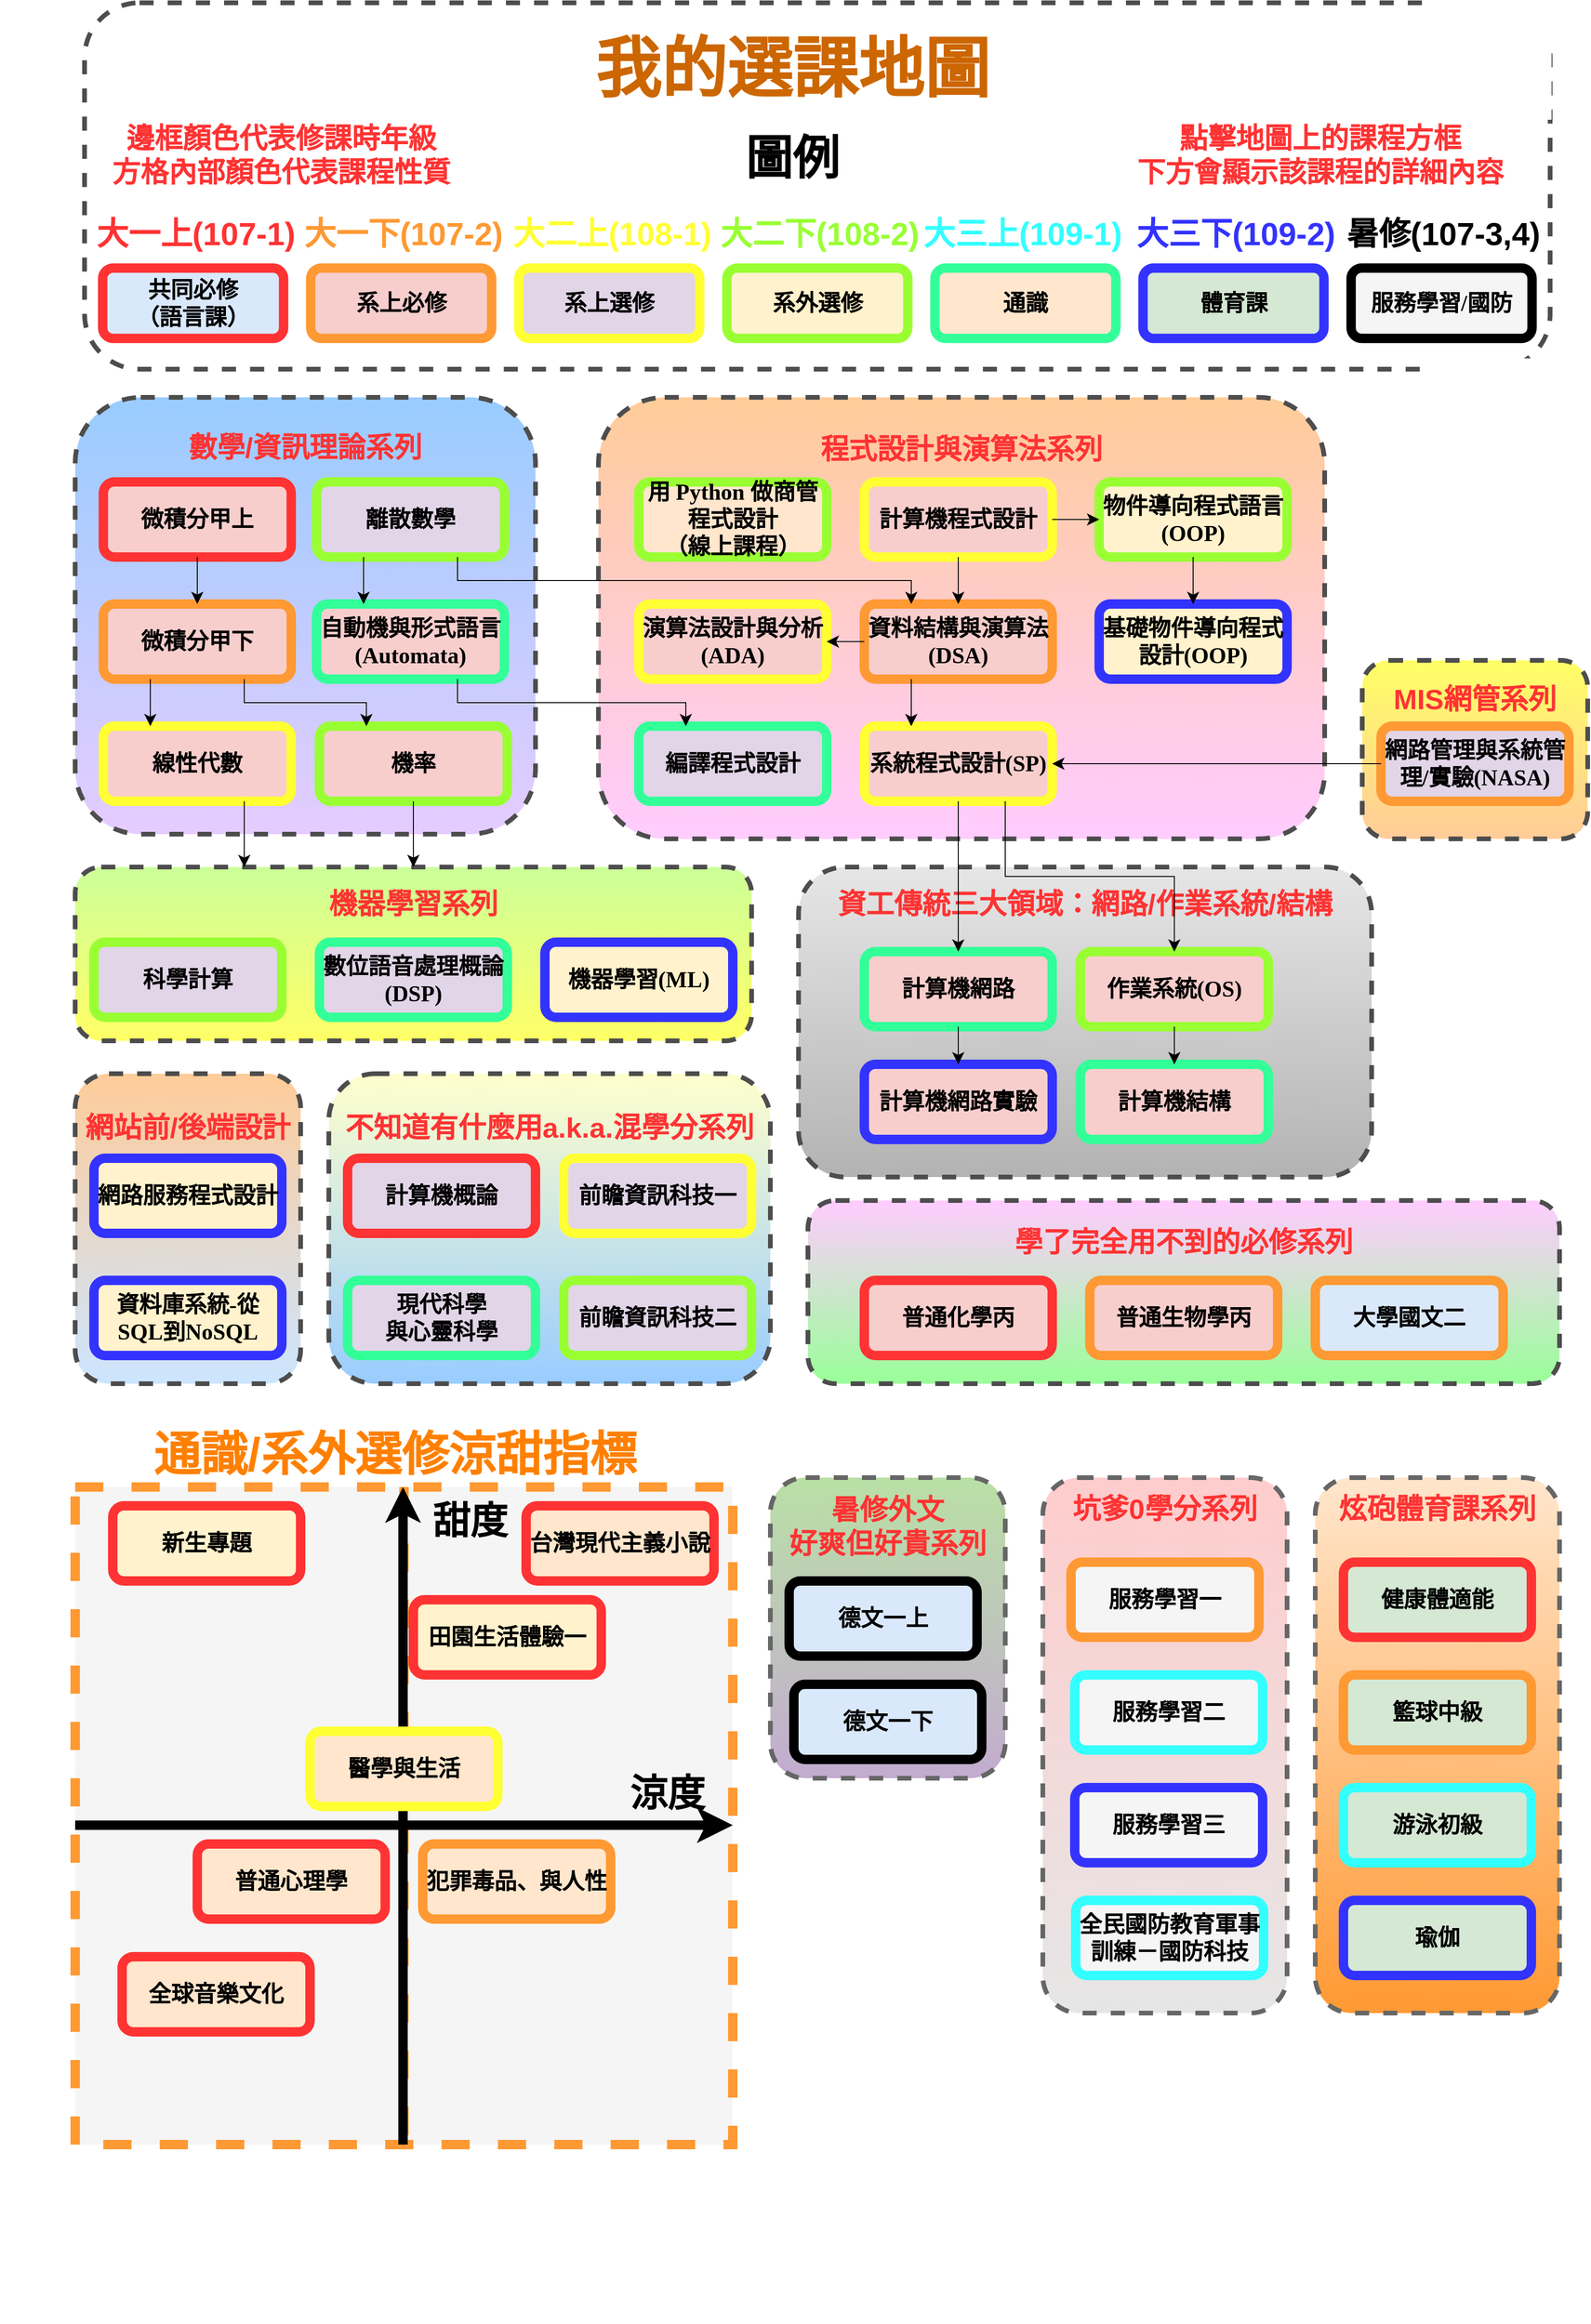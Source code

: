 <mxfile version="14.1.8" type="device"><diagram id="n6EbjCFRRSFaFoshQ-36" name="第1頁"><mxGraphModel dx="3644" dy="2324" grid="1" gridSize="10" guides="1" tooltips="1" connect="1" arrows="1" fold="1" page="1" pageScale="1" pageWidth="827" pageHeight="1169" math="0" shadow="0"><root><mxCell id="0"/><mxCell id="1" parent="0"/><mxCell id="ucEN6-sxqOi-7TUTkLzG-118" value="" style="group" parent="1" vertex="1" connectable="0"><mxGeometry x="-870" y="740" width="720" height="185" as="geometry"/></mxCell><mxCell id="ucEN6-sxqOi-7TUTkLzG-117" value="&lt;font style=&quot;font-size: 30px&quot;&gt;&lt;b&gt;&lt;font color=&quot;#ff3333&quot;&gt;機器學習系列&lt;/font&gt;&lt;br&gt;&lt;br&gt;&lt;br&gt;&lt;br&gt;&lt;/b&gt;&lt;/font&gt;" style="rounded=1;whiteSpace=wrap;html=1;strokeWidth=5;dashed=1;fillColor=#CCFF99;gradientColor=#FFFF66;strokeColor=#4D4D4D;" parent="ucEN6-sxqOi-7TUTkLzG-118" vertex="1"><mxGeometry width="720" height="185" as="geometry"/></mxCell><UserObject label="&lt;font style=&quot;font-size: 24px&quot;&gt;&lt;b&gt;科學計算&lt;/b&gt;&lt;br&gt;&lt;/font&gt;" link="#Scientific_Computing" id="ucEN6-sxqOi-7TUTkLzG-40"><mxCell style="rounded=1;whiteSpace=wrap;html=1;shadow=0;labelBackgroundColor=none;strokeWidth=10;fontFamily=Verdana;fontSize=8;align=center;fillColor=#e1d5e7;strokeColor=#99FF33;" parent="ucEN6-sxqOi-7TUTkLzG-118" vertex="1"><mxGeometry x="20" y="80" width="200" height="80" as="geometry"/></mxCell></UserObject><UserObject label="&lt;font style=&quot;font-size: 24px&quot;&gt;&lt;b&gt;數位語音處理概論&lt;br&gt;(DSP)&lt;/b&gt;&lt;br&gt;&lt;/font&gt;" link="#Introduction_to_Digital_Speech_Processing" id="ucEN6-sxqOi-7TUTkLzG-45"><mxCell style="rounded=1;whiteSpace=wrap;html=1;shadow=0;labelBackgroundColor=none;strokeWidth=10;fontFamily=Verdana;fontSize=8;align=center;fillColor=#e1d5e7;strokeColor=#33FF99;" parent="ucEN6-sxqOi-7TUTkLzG-118" vertex="1"><mxGeometry x="260" y="80" width="200" height="80" as="geometry"/></mxCell></UserObject><UserObject label="&lt;font style=&quot;font-size: 24px&quot;&gt;&lt;b&gt;機器學習(ML)&lt;/b&gt;&lt;br&gt;&lt;/font&gt;" link="#Machine_Learning" id="ucEN6-sxqOi-7TUTkLzG-115"><mxCell style="rounded=1;whiteSpace=wrap;html=1;shadow=0;labelBackgroundColor=none;strokeWidth=10;fontFamily=Verdana;fontSize=8;align=center;fillColor=#fff2cc;strokeColor=#3333FF;" parent="ucEN6-sxqOi-7TUTkLzG-118" vertex="1"><mxGeometry x="500" y="80" width="200" height="80" as="geometry"/></mxCell></UserObject><mxCell id="ucEN6-sxqOi-7TUTkLzG-129" value="" style="group" parent="1" vertex="1" connectable="0"><mxGeometry x="-870" y="240" width="490" height="465" as="geometry"/></mxCell><mxCell id="ucEN6-sxqOi-7TUTkLzG-128" value="&lt;font style=&quot;font-size: 30px&quot; color=&quot;#ff3333&quot;&gt;&lt;b&gt;&lt;br&gt;數學/資訊理論系列&lt;br&gt;&lt;br&gt;&lt;br&gt;&lt;br&gt;&lt;br&gt;&lt;br&gt;&lt;br&gt;&lt;br&gt;&lt;br&gt;&lt;br&gt;&lt;br&gt;&lt;br&gt;&lt;/b&gt;&lt;/font&gt;" style="rounded=1;whiteSpace=wrap;html=1;dashed=1;strokeColor=#4D4D4D;strokeWidth=5;fillColor=#99CCFF;gradientColor=#E5CCFF;" parent="ucEN6-sxqOi-7TUTkLzG-129" vertex="1"><mxGeometry width="490" height="465" as="geometry"/></mxCell><UserObject label="&lt;font style=&quot;font-size: 24px&quot;&gt;&lt;b&gt;微積分甲上&lt;/b&gt;&lt;br&gt;&lt;/font&gt;" link="#Calculus" id="ucEN6-sxqOi-7TUTkLzG-13"><mxCell style="rounded=1;whiteSpace=wrap;html=1;shadow=0;labelBackgroundColor=none;strokeWidth=10;fontFamily=Verdana;fontSize=8;align=center;fillColor=#f8cecc;strokeColor=#FF3333;perimeterSpacing=0;" parent="ucEN6-sxqOi-7TUTkLzG-129" vertex="1"><mxGeometry x="30" y="90" width="200" height="80" as="geometry"/></mxCell></UserObject><UserObject label="&lt;font style=&quot;font-size: 24px&quot;&gt;&lt;b&gt;微積分甲下&lt;/b&gt;&lt;br&gt;&lt;/font&gt;" link="#Calculus" id="ucEN6-sxqOi-7TUTkLzG-17"><mxCell style="rounded=1;whiteSpace=wrap;html=1;shadow=0;labelBackgroundColor=none;strokeWidth=10;fontFamily=Verdana;fontSize=8;align=center;fillColor=#f8cecc;strokeColor=#FF9933;" parent="ucEN6-sxqOi-7TUTkLzG-129" vertex="1"><mxGeometry x="30" y="220" width="200" height="80" as="geometry"/></mxCell></UserObject><UserObject label="&lt;font style=&quot;font-size: 24px&quot;&gt;&lt;b&gt;線性代數&lt;/b&gt;&lt;br&gt;&lt;/font&gt;" link="#Linear_Algebra" id="ucEN6-sxqOi-7TUTkLzG-29"><mxCell style="rounded=1;whiteSpace=wrap;html=1;shadow=0;labelBackgroundColor=none;strokeWidth=10;fontFamily=Verdana;fontSize=8;align=center;fillColor=#f8cecc;strokeColor=#FFFF33;" parent="ucEN6-sxqOi-7TUTkLzG-129" vertex="1"><mxGeometry x="30" y="350" width="200" height="80" as="geometry"/></mxCell></UserObject><UserObject label="&lt;font style=&quot;font-size: 24px&quot;&gt;&lt;b&gt;機率&lt;/b&gt;&lt;br&gt;&lt;/font&gt;" link="#Probability" id="ucEN6-sxqOi-7TUTkLzG-36"><mxCell style="rounded=1;whiteSpace=wrap;html=1;shadow=0;labelBackgroundColor=none;strokeWidth=10;fontFamily=Verdana;fontSize=8;align=center;fillColor=#f8cecc;strokeColor=#99FF33;" parent="ucEN6-sxqOi-7TUTkLzG-129" vertex="1"><mxGeometry x="260" y="350" width="200" height="80" as="geometry"/></mxCell></UserObject><UserObject label="&lt;font style=&quot;font-size: 24px&quot;&gt;&lt;b&gt;離散數學&lt;/b&gt;&lt;br&gt;&lt;/font&gt;" link="#Discrete_Mathematics" id="ucEN6-sxqOi-7TUTkLzG-42"><mxCell style="rounded=1;whiteSpace=wrap;html=1;shadow=0;labelBackgroundColor=none;strokeWidth=10;fontFamily=Verdana;fontSize=8;align=center;fillColor=#e1d5e7;strokeColor=#99FF33;" parent="ucEN6-sxqOi-7TUTkLzG-129" vertex="1"><mxGeometry x="257" y="90" width="200" height="80" as="geometry"/></mxCell></UserObject><UserObject label="&lt;font style=&quot;font-size: 24px&quot;&gt;&lt;b&gt;自動機與形式語言&lt;br&gt;(Automata)&lt;/b&gt;&lt;br&gt;&lt;/font&gt;" link="#Formal_Languages_and_Automata_Theory" id="ucEN6-sxqOi-7TUTkLzG-46"><mxCell style="rounded=1;whiteSpace=wrap;html=1;shadow=0;labelBackgroundColor=none;strokeWidth=10;fontFamily=Verdana;fontSize=8;align=center;fillColor=#f8cecc;strokeColor=#33FF99;" parent="ucEN6-sxqOi-7TUTkLzG-129" vertex="1"><mxGeometry x="257" y="220" width="200" height="80" as="geometry"/></mxCell></UserObject><mxCell id="ucEN6-sxqOi-7TUTkLzG-89" style="edgeStyle=orthogonalEdgeStyle;rounded=0;orthogonalLoop=1;jettySize=auto;html=1;exitX=0.5;exitY=1;exitDx=0;exitDy=0;entryX=0.5;entryY=0;entryDx=0;entryDy=0;endSize=10;" parent="ucEN6-sxqOi-7TUTkLzG-129" source="ucEN6-sxqOi-7TUTkLzG-13" target="ucEN6-sxqOi-7TUTkLzG-17" edge="1"><mxGeometry x="-790" y="330" as="geometry"/></mxCell><mxCell id="ucEN6-sxqOi-7TUTkLzG-90" style="edgeStyle=orthogonalEdgeStyle;rounded=0;orthogonalLoop=1;jettySize=auto;html=1;exitX=0.25;exitY=1;exitDx=0;exitDy=0;entryX=0.25;entryY=0;entryDx=0;entryDy=0;endSize=10;" parent="ucEN6-sxqOi-7TUTkLzG-129" source="ucEN6-sxqOi-7TUTkLzG-17" target="ucEN6-sxqOi-7TUTkLzG-29" edge="1"><mxGeometry x="-790" y="330" as="geometry"/></mxCell><mxCell id="ucEN6-sxqOi-7TUTkLzG-91" style="edgeStyle=orthogonalEdgeStyle;rounded=0;orthogonalLoop=1;jettySize=auto;html=1;exitX=0.75;exitY=1;exitDx=0;exitDy=0;entryX=0.25;entryY=0;entryDx=0;entryDy=0;endSize=10;" parent="ucEN6-sxqOi-7TUTkLzG-129" source="ucEN6-sxqOi-7TUTkLzG-17" target="ucEN6-sxqOi-7TUTkLzG-36" edge="1"><mxGeometry x="-790" y="330" as="geometry"/></mxCell><mxCell id="ucEN6-sxqOi-7TUTkLzG-92" style="edgeStyle=orthogonalEdgeStyle;rounded=0;orthogonalLoop=1;jettySize=auto;html=1;exitX=0.25;exitY=1;exitDx=0;exitDy=0;entryX=0.25;entryY=0;entryDx=0;entryDy=0;endSize=10;" parent="ucEN6-sxqOi-7TUTkLzG-129" source="ucEN6-sxqOi-7TUTkLzG-42" target="ucEN6-sxqOi-7TUTkLzG-46" edge="1"><mxGeometry x="-790" y="330" as="geometry"/></mxCell><mxCell id="ucEN6-sxqOi-7TUTkLzG-119" style="edgeStyle=orthogonalEdgeStyle;rounded=0;orthogonalLoop=1;jettySize=auto;html=1;exitX=0.75;exitY=1;exitDx=0;exitDy=0;entryX=0.25;entryY=0;entryDx=0;entryDy=0;endSize=10;" parent="1" source="ucEN6-sxqOi-7TUTkLzG-29" target="ucEN6-sxqOi-7TUTkLzG-117" edge="1"><mxGeometry x="-870" y="330" as="geometry"/></mxCell><mxCell id="ucEN6-sxqOi-7TUTkLzG-120" style="edgeStyle=orthogonalEdgeStyle;rounded=0;orthogonalLoop=1;jettySize=auto;html=1;exitX=0.5;exitY=1;exitDx=0;exitDy=0;entryX=0.5;entryY=0;entryDx=0;entryDy=0;endSize=10;" parent="1" source="ucEN6-sxqOi-7TUTkLzG-36" target="ucEN6-sxqOi-7TUTkLzG-117" edge="1"><mxGeometry x="-870" y="330" as="geometry"/></mxCell><mxCell id="ucEN6-sxqOi-7TUTkLzG-131" value="" style="group" parent="1" vertex="1" connectable="0"><mxGeometry x="-313" y="240" width="773" height="470" as="geometry"/></mxCell><mxCell id="ucEN6-sxqOi-7TUTkLzG-130" value="&lt;b&gt;&lt;font style=&quot;font-size: 30px&quot; color=&quot;#ff3333&quot;&gt;&lt;br&gt;程式設計與演算法系列&lt;br&gt;&lt;br&gt;&lt;br&gt;&lt;br&gt;&lt;br&gt;&lt;br&gt;&lt;br&gt;&lt;br&gt;&lt;br&gt;&lt;br&gt;&lt;br&gt;&lt;br&gt;&lt;/font&gt;&lt;/b&gt;" style="rounded=1;whiteSpace=wrap;html=1;dashed=1;strokeColor=#4D4D4D;strokeWidth=5;fillColor=#FFCC99;gradientColor=#FFCCFF;" parent="ucEN6-sxqOi-7TUTkLzG-131" vertex="1"><mxGeometry width="773" height="470" as="geometry"/></mxCell><UserObject label="&lt;font style=&quot;font-size: 24px&quot;&gt;&lt;b&gt;資料結構與演算法&lt;br&gt;(DSA)&lt;/b&gt;&lt;br&gt;&lt;/font&gt;" link="#Data_Structures_and_Algorithms" id="ucEN6-sxqOi-7TUTkLzG-18"><mxCell style="rounded=1;whiteSpace=wrap;html=1;shadow=0;labelBackgroundColor=none;strokeWidth=10;fontFamily=Verdana;fontSize=8;align=center;fillColor=#f8cecc;strokeColor=#FF9933;" parent="ucEN6-sxqOi-7TUTkLzG-131" vertex="1"><mxGeometry x="283" y="220" width="200" height="80" as="geometry"/></mxCell></UserObject><UserObject label="&lt;font style=&quot;font-size: 24px&quot;&gt;&lt;b&gt;計算機程式設計&lt;/b&gt;&lt;br&gt;&lt;/font&gt;" link="#Introduction_to_Computer_Programming" id="ucEN6-sxqOi-7TUTkLzG-31"><mxCell style="rounded=1;whiteSpace=wrap;html=1;shadow=0;labelBackgroundColor=none;strokeWidth=10;fontFamily=Verdana;fontSize=8;align=center;fillColor=#f8cecc;strokeColor=#FFFF33;" parent="ucEN6-sxqOi-7TUTkLzG-131" vertex="1"><mxGeometry x="283" y="90" width="200" height="80" as="geometry"/></mxCell></UserObject><UserObject label="&lt;font style=&quot;font-size: 24px&quot;&gt;&lt;b&gt;系統程式設計(SP)&lt;/b&gt;&lt;br&gt;&lt;/font&gt;" link="#Systems_Programming" id="ucEN6-sxqOi-7TUTkLzG-32"><mxCell style="rounded=1;whiteSpace=wrap;html=1;shadow=0;labelBackgroundColor=none;strokeWidth=10;fontFamily=Verdana;fontSize=8;align=center;fillColor=#f8cecc;strokeColor=#FFFF33;" parent="ucEN6-sxqOi-7TUTkLzG-131" vertex="1"><mxGeometry x="283" y="350" width="200" height="80" as="geometry"/></mxCell></UserObject><UserObject label="&lt;font style=&quot;font-size: 24px&quot;&gt;&lt;b&gt;演算法設計與分析(ADA)&lt;/b&gt;&lt;br&gt;&lt;/font&gt;" link="#Algorithm_Design_and_Analysis" id="ucEN6-sxqOi-7TUTkLzG-34"><mxCell style="rounded=1;whiteSpace=wrap;html=1;shadow=0;labelBackgroundColor=none;strokeWidth=10;fontFamily=Verdana;fontSize=8;align=center;fillColor=#f8cecc;strokeColor=#FFFF33;" parent="ucEN6-sxqOi-7TUTkLzG-131" vertex="1"><mxGeometry x="43" y="220" width="200" height="80" as="geometry"/></mxCell></UserObject><UserObject label="&lt;font style=&quot;font-size: 24px&quot;&gt;&lt;b&gt;用 Python 做商管程式設計&lt;br&gt;（線上課程）&lt;/b&gt;&lt;br&gt;&lt;/font&gt;" link="#Programming_for_Business_Computing_in_Python" id="ucEN6-sxqOi-7TUTkLzG-41"><mxCell style="rounded=1;whiteSpace=wrap;html=1;shadow=0;labelBackgroundColor=none;strokeWidth=10;fontFamily=Verdana;fontSize=8;align=center;fillColor=#ffe6cc;strokeColor=#99FF33;" parent="ucEN6-sxqOi-7TUTkLzG-131" vertex="1"><mxGeometry x="43" y="90" width="200" height="80" as="geometry"/></mxCell></UserObject><UserObject label="&lt;font style=&quot;font-size: 24px&quot;&gt;&lt;b&gt;物件導向程式語言&lt;br&gt;(OOP)&lt;/b&gt;&lt;br&gt;&lt;/font&gt;" link="#Object_Oriented_Programming_Language" id="ucEN6-sxqOi-7TUTkLzG-39"><mxCell style="rounded=1;whiteSpace=wrap;html=1;shadow=0;labelBackgroundColor=none;strokeWidth=10;fontFamily=Verdana;fontSize=8;align=center;fillColor=#fff2cc;strokeColor=#99FF33;" parent="ucEN6-sxqOi-7TUTkLzG-131" vertex="1"><mxGeometry x="533" y="90" width="200" height="80" as="geometry"/></mxCell></UserObject><UserObject label="&lt;font style=&quot;font-size: 24px&quot;&gt;&lt;b&gt;基礎物件導向程式設計(OOP)&lt;/b&gt;&lt;br&gt;&lt;/font&gt;" link="#Fundamental_Object_Oriented_Programming" id="ucEN6-sxqOi-7TUTkLzG-113"><mxCell style="rounded=1;whiteSpace=wrap;html=1;shadow=0;labelBackgroundColor=none;strokeWidth=10;fontFamily=Verdana;fontSize=8;align=center;fillColor=#fff2cc;strokeColor=#3333FF;" parent="ucEN6-sxqOi-7TUTkLzG-131" vertex="1"><mxGeometry x="533" y="220" width="200" height="80" as="geometry"/></mxCell></UserObject><UserObject label="&lt;font style=&quot;font-size: 24px&quot;&gt;&lt;b&gt;編譯程式設計&lt;/b&gt;&lt;br&gt;&lt;/font&gt;" link="#Compiler_Design" id="ucEN6-sxqOi-7TUTkLzG-52"><mxCell style="rounded=1;whiteSpace=wrap;html=1;shadow=0;labelBackgroundColor=none;strokeWidth=10;fontFamily=Verdana;fontSize=8;align=center;fillColor=#e1d5e7;strokeColor=#33FF99;" parent="ucEN6-sxqOi-7TUTkLzG-131" vertex="1"><mxGeometry x="43" y="350" width="200" height="80" as="geometry"/></mxCell></UserObject><mxCell id="ucEN6-sxqOi-7TUTkLzG-94" style="edgeStyle=orthogonalEdgeStyle;rounded=0;orthogonalLoop=1;jettySize=auto;html=1;exitX=0.5;exitY=1;exitDx=0;exitDy=0;entryX=0.5;entryY=0;entryDx=0;entryDy=0;endSize=10;" parent="ucEN6-sxqOi-7TUTkLzG-131" source="ucEN6-sxqOi-7TUTkLzG-31" target="ucEN6-sxqOi-7TUTkLzG-18" edge="1"><mxGeometry relative="1" as="geometry"><mxPoint x="577" y="410" as="sourcePoint"/></mxGeometry></mxCell><mxCell id="ucEN6-sxqOi-7TUTkLzG-96" style="edgeStyle=orthogonalEdgeStyle;rounded=0;orthogonalLoop=1;jettySize=auto;html=1;exitX=0.25;exitY=1;exitDx=0;exitDy=0;entryX=0.25;entryY=0;entryDx=0;entryDy=0;endSize=10;" parent="ucEN6-sxqOi-7TUTkLzG-131" source="ucEN6-sxqOi-7TUTkLzG-18" target="ucEN6-sxqOi-7TUTkLzG-32" edge="1"><mxGeometry relative="1" as="geometry"/></mxCell><mxCell id="ucEN6-sxqOi-7TUTkLzG-95" style="edgeStyle=orthogonalEdgeStyle;rounded=0;orthogonalLoop=1;jettySize=auto;html=1;exitX=0;exitY=0.5;exitDx=0;exitDy=0;entryX=1;entryY=0.5;entryDx=0;entryDy=0;endSize=10;" parent="ucEN6-sxqOi-7TUTkLzG-131" source="ucEN6-sxqOi-7TUTkLzG-18" target="ucEN6-sxqOi-7TUTkLzG-34" edge="1"><mxGeometry relative="1" as="geometry"/></mxCell><mxCell id="ucEN6-sxqOi-7TUTkLzG-93" style="edgeStyle=orthogonalEdgeStyle;rounded=0;orthogonalLoop=1;jettySize=auto;html=1;exitX=1;exitY=0.5;exitDx=0;exitDy=0;entryX=0;entryY=0.5;entryDx=0;entryDy=0;endSize=10;" parent="ucEN6-sxqOi-7TUTkLzG-131" source="ucEN6-sxqOi-7TUTkLzG-31" target="ucEN6-sxqOi-7TUTkLzG-39" edge="1"><mxGeometry relative="1" as="geometry"><mxPoint x="627" y="410" as="sourcePoint"/><mxPoint x="627" y="490" as="targetPoint"/></mxGeometry></mxCell><mxCell id="ucEN6-sxqOi-7TUTkLzG-127" style="edgeStyle=orthogonalEdgeStyle;rounded=0;orthogonalLoop=1;jettySize=auto;html=1;exitX=0.5;exitY=1;exitDx=0;exitDy=0;entryX=0.5;entryY=0;entryDx=0;entryDy=0;endSize=10;" parent="ucEN6-sxqOi-7TUTkLzG-131" source="ucEN6-sxqOi-7TUTkLzG-39" target="ucEN6-sxqOi-7TUTkLzG-113" edge="1"><mxGeometry relative="1" as="geometry"/></mxCell><mxCell id="ucEN6-sxqOi-7TUTkLzG-134" value="" style="group" parent="1" vertex="1" connectable="0"><mxGeometry x="-870" y="960" width="240" height="330" as="geometry"/></mxCell><mxCell id="ucEN6-sxqOi-7TUTkLzG-133" value="&lt;font style=&quot;font-size: 30px&quot; color=&quot;#ff3333&quot;&gt;&lt;b&gt;&lt;br&gt;網站前/後端設計&lt;br&gt;&lt;br&gt;&lt;br&gt;&lt;br&gt;&lt;br&gt;&lt;br&gt;&lt;br&gt;&lt;br&gt;&lt;/b&gt;&lt;/font&gt;" style="rounded=1;whiteSpace=wrap;html=1;dashed=1;strokeColor=#4D4D4D;strokeWidth=5;fillColor=#FFCC99;gradientColor=#CCE5FF;gradientDirection=south;" parent="ucEN6-sxqOi-7TUTkLzG-134" vertex="1"><mxGeometry width="240" height="330" as="geometry"/></mxCell><UserObject label="&lt;font style=&quot;font-size: 24px&quot;&gt;&lt;b&gt;網路服務程式設計&lt;/b&gt;&lt;br&gt;&lt;/font&gt;" link="#Web_Programming" id="ucEN6-sxqOi-7TUTkLzG-111"><mxCell style="rounded=1;whiteSpace=wrap;html=1;shadow=0;labelBackgroundColor=none;strokeWidth=10;fontFamily=Verdana;fontSize=8;align=center;fillColor=#fff2cc;strokeColor=#3333FF;" parent="ucEN6-sxqOi-7TUTkLzG-134" vertex="1"><mxGeometry x="20" y="90" width="200" height="80" as="geometry"/></mxCell></UserObject><UserObject label="&lt;font style=&quot;font-size: 24px&quot;&gt;&lt;b&gt;資料庫系統-從SQL到NoSQL&lt;/b&gt;&lt;br&gt;&lt;/font&gt;" link="#Database_Management_System" id="ucEN6-sxqOi-7TUTkLzG-112"><mxCell style="rounded=1;whiteSpace=wrap;html=1;shadow=0;labelBackgroundColor=none;strokeWidth=10;fontFamily=Verdana;fontSize=8;align=center;fillColor=#fff2cc;strokeColor=#3333FF;" parent="ucEN6-sxqOi-7TUTkLzG-134" vertex="1"><mxGeometry x="20" y="220" width="200" height="80" as="geometry"/></mxCell></UserObject><mxCell id="ucEN6-sxqOi-7TUTkLzG-136" value="" style="group" parent="1" vertex="1" connectable="0"><mxGeometry x="500" y="520" width="240" height="190" as="geometry"/></mxCell><mxCell id="ucEN6-sxqOi-7TUTkLzG-135" value="&lt;b&gt;&lt;font style=&quot;font-size: 30px&quot; color=&quot;#ff3333&quot;&gt;MIS網管系列&lt;br&gt;&lt;br&gt;&lt;br&gt;&lt;br&gt;&lt;/font&gt;&lt;/b&gt;" style="rounded=1;whiteSpace=wrap;html=1;dashed=1;strokeColor=#4D4D4D;strokeWidth=5;gradientColor=#FFFF66;gradientDirection=north;fillColor=#FFCC99;" parent="ucEN6-sxqOi-7TUTkLzG-136" vertex="1"><mxGeometry width="240" height="190" as="geometry"/></mxCell><UserObject label="&lt;font style=&quot;font-size: 24px&quot;&gt;&lt;b&gt;網路管理與系統管理/實驗(NASA)&lt;/b&gt;&lt;br&gt;&lt;/font&gt;" link="#Network_Administration_and_System_Administration" id="ucEN6-sxqOi-7TUTkLzG-22"><mxCell style="rounded=1;whiteSpace=wrap;html=1;shadow=0;labelBackgroundColor=none;strokeWidth=10;fontFamily=Verdana;fontSize=8;align=center;fillColor=#e1d5e7;strokeColor=#FF9933;" parent="ucEN6-sxqOi-7TUTkLzG-136" vertex="1"><mxGeometry x="20" y="70" width="200" height="80" as="geometry"/></mxCell></UserObject><mxCell id="ucEN6-sxqOi-7TUTkLzG-102" style="edgeStyle=orthogonalEdgeStyle;rounded=0;orthogonalLoop=1;jettySize=auto;html=1;exitX=0;exitY=0.5;exitDx=0;exitDy=0;entryX=1;entryY=0.5;entryDx=0;entryDy=0;endSize=10;" parent="1" source="ucEN6-sxqOi-7TUTkLzG-22" target="ucEN6-sxqOi-7TUTkLzG-32" edge="1"><mxGeometry relative="1" as="geometry"/></mxCell><mxCell id="ucEN6-sxqOi-7TUTkLzG-104" style="edgeStyle=orthogonalEdgeStyle;rounded=0;orthogonalLoop=1;jettySize=auto;html=1;exitX=0.75;exitY=1;exitDx=0;exitDy=0;entryX=0.25;entryY=0;entryDx=0;entryDy=0;endSize=10;" parent="1" source="ucEN6-sxqOi-7TUTkLzG-42" target="ucEN6-sxqOi-7TUTkLzG-18" edge="1"><mxGeometry relative="1" as="geometry"/></mxCell><mxCell id="ucEN6-sxqOi-7TUTkLzG-98" style="edgeStyle=orthogonalEdgeStyle;rounded=0;orthogonalLoop=1;jettySize=auto;html=1;exitX=0.75;exitY=1;exitDx=0;exitDy=0;entryX=0.25;entryY=0;entryDx=0;entryDy=0;endSize=10;" parent="1" source="ucEN6-sxqOi-7TUTkLzG-46" target="ucEN6-sxqOi-7TUTkLzG-52" edge="1"><mxGeometry x="-870" y="330" as="geometry"/></mxCell><mxCell id="ucEN6-sxqOi-7TUTkLzG-137" value="" style="group" parent="1" vertex="1" connectable="0"><mxGeometry x="-100" y="740" width="610" height="330" as="geometry"/></mxCell><mxCell id="ucEN6-sxqOi-7TUTkLzG-132" value="&lt;font style=&quot;font-size: 30px&quot; color=&quot;#ff3333&quot;&gt;&lt;b&gt;資工傳統三大領域：網路/作業系統/結構&lt;br&gt;&lt;br&gt;&lt;br&gt;&lt;br&gt;&lt;br&gt;&lt;br&gt;&lt;br&gt;&lt;br&gt;&lt;/b&gt;&lt;/font&gt;" style="rounded=1;whiteSpace=wrap;html=1;dashed=1;strokeColor=#4D4D4D;strokeWidth=5;fillColor=#E6E6E6;gradientColor=#B3B3B3;" parent="ucEN6-sxqOi-7TUTkLzG-137" vertex="1"><mxGeometry width="610" height="330" as="geometry"/></mxCell><UserObject label="&lt;font style=&quot;font-size: 24px&quot;&gt;&lt;b&gt;作業系統(OS)&lt;/b&gt;&lt;br&gt;&lt;/font&gt;" link="#Operating_Systems" id="ucEN6-sxqOi-7TUTkLzG-38"><mxCell style="rounded=1;whiteSpace=wrap;html=1;shadow=0;labelBackgroundColor=none;strokeWidth=10;fontFamily=Verdana;fontSize=8;align=center;fillColor=#f8cecc;strokeColor=#99FF33;" parent="ucEN6-sxqOi-7TUTkLzG-137" vertex="1"><mxGeometry x="300" y="90" width="200" height="80" as="geometry"/></mxCell></UserObject><UserObject label="&lt;font style=&quot;font-size: 24px&quot;&gt;&lt;b&gt;計算機網路&lt;/b&gt;&lt;br&gt;&lt;/font&gt;" link="#Computer_Networks" id="ucEN6-sxqOi-7TUTkLzG-47"><mxCell style="rounded=1;whiteSpace=wrap;html=1;shadow=0;labelBackgroundColor=none;strokeWidth=10;fontFamily=Verdana;fontSize=8;align=center;fillColor=#f8cecc;strokeColor=#33FF99;" parent="ucEN6-sxqOi-7TUTkLzG-137" vertex="1"><mxGeometry x="70" y="90" width="200" height="80" as="geometry"/></mxCell></UserObject><UserObject label="&lt;font style=&quot;font-size: 24px&quot;&gt;&lt;b&gt;計算機結構&lt;/b&gt;&lt;br&gt;&lt;/font&gt;" link="#Computer_Architecture" id="ucEN6-sxqOi-7TUTkLzG-50"><mxCell style="rounded=1;whiteSpace=wrap;html=1;shadow=0;labelBackgroundColor=none;strokeWidth=10;fontFamily=Verdana;fontSize=8;align=center;fillColor=#f8cecc;strokeColor=#33FF99;" parent="ucEN6-sxqOi-7TUTkLzG-137" vertex="1"><mxGeometry x="300" y="210" width="200" height="80" as="geometry"/></mxCell></UserObject><UserObject label="&lt;font style=&quot;font-size: 24px&quot;&gt;&lt;b&gt;計算機網路實驗&lt;/b&gt;&lt;br&gt;&lt;/font&gt;" link="#Computer_Network_Laboratory" id="ucEN6-sxqOi-7TUTkLzG-114"><mxCell style="rounded=1;whiteSpace=wrap;html=1;shadow=0;labelBackgroundColor=none;strokeWidth=10;fontFamily=Verdana;fontSize=8;align=center;fillColor=#f8cecc;strokeColor=#3333FF;" parent="ucEN6-sxqOi-7TUTkLzG-137" vertex="1"><mxGeometry x="70" y="210" width="200" height="80" as="geometry"/></mxCell></UserObject><mxCell id="ucEN6-sxqOi-7TUTkLzG-100" style="edgeStyle=orthogonalEdgeStyle;rounded=0;orthogonalLoop=1;jettySize=auto;html=1;exitX=0.5;exitY=1;exitDx=0;exitDy=0;entryX=0.5;entryY=0;entryDx=0;entryDy=0;endSize=10;" parent="ucEN6-sxqOi-7TUTkLzG-137" source="ucEN6-sxqOi-7TUTkLzG-38" target="ucEN6-sxqOi-7TUTkLzG-50" edge="1"><mxGeometry relative="1" as="geometry"/></mxCell><mxCell id="ucEN6-sxqOi-7TUTkLzG-116" style="edgeStyle=orthogonalEdgeStyle;rounded=0;orthogonalLoop=1;jettySize=auto;html=1;exitX=0.5;exitY=1;exitDx=0;exitDy=0;entryX=0.5;entryY=0;entryDx=0;entryDy=0;endSize=10;" parent="ucEN6-sxqOi-7TUTkLzG-137" source="ucEN6-sxqOi-7TUTkLzG-47" target="ucEN6-sxqOi-7TUTkLzG-114" edge="1"><mxGeometry relative="1" as="geometry"/></mxCell><mxCell id="ucEN6-sxqOi-7TUTkLzG-101" style="edgeStyle=orthogonalEdgeStyle;rounded=0;orthogonalLoop=1;jettySize=auto;html=1;exitX=0.5;exitY=1;exitDx=0;exitDy=0;entryX=0.5;entryY=0;entryDx=0;entryDy=0;endSize=10;" parent="1" source="ucEN6-sxqOi-7TUTkLzG-32" target="ucEN6-sxqOi-7TUTkLzG-47" edge="1"><mxGeometry relative="1" as="geometry"/></mxCell><mxCell id="ucEN6-sxqOi-7TUTkLzG-99" style="edgeStyle=orthogonalEdgeStyle;rounded=0;orthogonalLoop=1;jettySize=auto;html=1;exitX=0.75;exitY=1;exitDx=0;exitDy=0;entryX=0.5;entryY=0;entryDx=0;entryDy=0;endSize=10;" parent="1" source="ucEN6-sxqOi-7TUTkLzG-32" target="ucEN6-sxqOi-7TUTkLzG-38" edge="1"><mxGeometry relative="1" as="geometry"><mxPoint x="587" y="820" as="targetPoint"/></mxGeometry></mxCell><mxCell id="ucEN6-sxqOi-7TUTkLzG-139" value="" style="group" parent="1" vertex="1" connectable="0"><mxGeometry x="-600" y="960" width="470" height="330" as="geometry"/></mxCell><mxCell id="ucEN6-sxqOi-7TUTkLzG-138" value="&lt;font style=&quot;font-size: 30px&quot; color=&quot;#ff3333&quot;&gt;&lt;b&gt;不知道有什麼用a.k.a.混學分系列&lt;br&gt;&lt;br&gt;&lt;br&gt;&lt;br&gt;&lt;br&gt;&lt;br&gt;&lt;br&gt;&lt;/b&gt;&lt;/font&gt;" style="rounded=1;whiteSpace=wrap;html=1;dashed=1;strokeColor=#4D4D4D;strokeWidth=5;fillColor=#FFFFCC;gradientColor=#99CCFF;" parent="ucEN6-sxqOi-7TUTkLzG-139" vertex="1"><mxGeometry width="470" height="330" as="geometry"/></mxCell><UserObject label="&lt;font style=&quot;font-size: 24px&quot;&gt;&lt;b&gt;計算機概論&lt;/b&gt;&lt;br&gt;&lt;/font&gt;" link="#Introduction_to_Computer" id="ucEN6-sxqOi-7TUTkLzG-8"><mxCell style="rounded=1;whiteSpace=wrap;html=1;shadow=0;labelBackgroundColor=none;strokeWidth=10;fontFamily=Verdana;fontSize=8;align=center;fillColor=#e1d5e7;strokeColor=#FF3333;" parent="ucEN6-sxqOi-7TUTkLzG-139" vertex="1"><mxGeometry x="20" y="90" width="200" height="80" as="geometry"/></mxCell></UserObject><UserObject label="&lt;font style=&quot;font-size: 24px&quot;&gt;&lt;b&gt;前瞻資訊科技一&lt;/b&gt;&lt;br&gt;&lt;/font&gt;" link="#Computer_Science_and_Information_Technology" id="ucEN6-sxqOi-7TUTkLzG-28"><mxCell style="rounded=1;whiteSpace=wrap;html=1;shadow=0;labelBackgroundColor=none;strokeWidth=10;fontFamily=Verdana;fontSize=8;align=center;fillColor=#e1d5e7;strokeColor=#FFFF33;" parent="ucEN6-sxqOi-7TUTkLzG-139" vertex="1"><mxGeometry x="250" y="90" width="200" height="80" as="geometry"/></mxCell></UserObject><UserObject label="&lt;font style=&quot;font-size: 24px&quot;&gt;&lt;b&gt;前瞻資訊科技二&lt;/b&gt;&lt;br&gt;&lt;/font&gt;" link="#Computer_Science_and_Information_Technology" id="ucEN6-sxqOi-7TUTkLzG-37"><mxCell style="rounded=1;whiteSpace=wrap;html=1;shadow=0;labelBackgroundColor=none;strokeWidth=10;fontFamily=Verdana;fontSize=8;align=center;fillColor=#e1d5e7;strokeColor=#99FF33;" parent="ucEN6-sxqOi-7TUTkLzG-139" vertex="1"><mxGeometry x="250" y="220" width="200" height="80" as="geometry"/></mxCell></UserObject><UserObject label="&lt;font style=&quot;font-size: 24px&quot;&gt;&lt;b&gt;現代科學&lt;br&gt;與心靈科學&lt;/b&gt;&lt;br&gt;&lt;/font&gt;" link="#Modern_Sciences_and_Science_of_Mind" id="ucEN6-sxqOi-7TUTkLzG-49"><mxCell style="rounded=1;whiteSpace=wrap;html=1;shadow=0;labelBackgroundColor=none;strokeWidth=10;fontFamily=Verdana;fontSize=8;align=center;fillColor=#e1d5e7;strokeColor=#33FF99;" parent="ucEN6-sxqOi-7TUTkLzG-139" vertex="1"><mxGeometry x="20" y="220" width="200" height="80" as="geometry"/></mxCell></UserObject><mxCell id="ucEN6-sxqOi-7TUTkLzG-161" value="" style="group" parent="1" vertex="1" connectable="0"><mxGeometry x="-860" y="-80" width="1560" height="290" as="geometry"/></mxCell><mxCell id="ucEN6-sxqOi-7TUTkLzG-142" value="" style="rounded=1;whiteSpace=wrap;html=1;dashed=1;strokeColor=#4D4D4D;strokeWidth=5;" parent="ucEN6-sxqOi-7TUTkLzG-161" vertex="1"><mxGeometry y="-100" width="1560" height="390" as="geometry"/></mxCell><mxCell id="ucEN6-sxqOi-7TUTkLzG-143" value="&lt;b&gt;&lt;font style=&quot;font-size: 30px&quot; color=&quot;#ff3333&quot;&gt;邊框顏色代表修課時年級&lt;br&gt;方格內部顏色代表課程性質&lt;br&gt;&lt;/font&gt;&lt;/b&gt;" style="text;html=1;resizable=0;autosize=1;align=center;verticalAlign=middle;points=[];fillColor=none;strokeColor=none;rounded=0;dashed=1;" parent="ucEN6-sxqOi-7TUTkLzG-161" vertex="1"><mxGeometry x="19.259" y="37.419" width="380" height="50" as="geometry"/></mxCell><mxCell id="ucEN6-sxqOi-7TUTkLzG-150" value="" style="group" parent="ucEN6-sxqOi-7TUTkLzG-161" vertex="1" connectable="0"><mxGeometry x="19.259" y="130.968" width="213.519" height="126.29" as="geometry"/></mxCell><mxCell id="ucEN6-sxqOi-7TUTkLzG-72" value="&lt;font style=&quot;font-size: 24px&quot;&gt;&lt;b&gt;共同必修&lt;br&gt;（語言課）&lt;/b&gt;&lt;br&gt;&lt;/font&gt;" style="rounded=1;whiteSpace=wrap;html=1;shadow=0;labelBackgroundColor=none;strokeWidth=10;fontFamily=Verdana;fontSize=8;align=center;fillColor=#dae8fc;strokeColor=#FF3333;" parent="ucEN6-sxqOi-7TUTkLzG-150" vertex="1"><mxGeometry y="51.452" width="192.593" height="74.839" as="geometry"/></mxCell><mxCell id="ucEN6-sxqOi-7TUTkLzG-144" value="&lt;b&gt;&lt;font style=&quot;font-size: 34px&quot; color=&quot;#ff3333&quot;&gt;大一上(107-1)&lt;/font&gt;&lt;/b&gt;" style="text;html=1;resizable=0;autosize=1;align=center;verticalAlign=middle;points=[];fillColor=none;strokeColor=none;rounded=0;dashed=1;" parent="ucEN6-sxqOi-7TUTkLzG-150" vertex="1"><mxGeometry x="-16.481" width="230" height="30" as="geometry"/></mxCell><mxCell id="ucEN6-sxqOi-7TUTkLzG-151" value="" style="group" parent="ucEN6-sxqOi-7TUTkLzG-161" vertex="1" connectable="0"><mxGeometry x="240.741" y="130.968" width="213.519" height="126.29" as="geometry"/></mxCell><mxCell id="ucEN6-sxqOi-7TUTkLzG-73" value="&lt;font style=&quot;font-size: 24px&quot;&gt;&lt;b&gt;系上必修&lt;/b&gt;&lt;br&gt;&lt;/font&gt;" style="rounded=1;whiteSpace=wrap;html=1;shadow=0;labelBackgroundColor=none;strokeWidth=10;fontFamily=Verdana;fontSize=8;align=center;fillColor=#f8cecc;strokeColor=#FF9933;" parent="ucEN6-sxqOi-7TUTkLzG-151" vertex="1"><mxGeometry y="51.452" width="192.593" height="74.839" as="geometry"/></mxCell><mxCell id="ucEN6-sxqOi-7TUTkLzG-145" value="&lt;b&gt;&lt;font style=&quot;font-size: 34px&quot; color=&quot;#ff9933&quot;&gt;大一下(107-2)&lt;/font&gt;&lt;/b&gt;" style="text;html=1;resizable=0;autosize=1;align=center;verticalAlign=middle;points=[];fillColor=none;strokeColor=none;rounded=0;dashed=1;" parent="ucEN6-sxqOi-7TUTkLzG-151" vertex="1"><mxGeometry x="-16.481" width="230" height="30" as="geometry"/></mxCell><mxCell id="ucEN6-sxqOi-7TUTkLzG-152" value="" style="group" parent="ucEN6-sxqOi-7TUTkLzG-161" vertex="1" connectable="0"><mxGeometry x="462.222" y="130.968" width="213.519" height="126.29" as="geometry"/></mxCell><mxCell id="ucEN6-sxqOi-7TUTkLzG-76" value="&lt;font style=&quot;font-size: 24px&quot;&gt;&lt;b&gt;系上選修&lt;/b&gt;&lt;br&gt;&lt;/font&gt;" style="rounded=1;whiteSpace=wrap;html=1;shadow=0;labelBackgroundColor=none;strokeWidth=10;fontFamily=Verdana;fontSize=8;align=center;fillColor=#e1d5e7;strokeColor=#FFFF33;" parent="ucEN6-sxqOi-7TUTkLzG-152" vertex="1"><mxGeometry y="51.452" width="192.593" height="74.839" as="geometry"/></mxCell><mxCell id="ucEN6-sxqOi-7TUTkLzG-149" value="&lt;b&gt;&lt;font style=&quot;font-size: 34px&quot; color=&quot;#ffff33&quot;&gt;大二上(108-1)&lt;/font&gt;&lt;/b&gt;" style="text;html=1;resizable=0;autosize=1;align=center;verticalAlign=middle;points=[];fillColor=none;strokeColor=none;rounded=0;dashed=1;" parent="ucEN6-sxqOi-7TUTkLzG-152" vertex="1"><mxGeometry x="-16.481" width="230" height="30" as="geometry"/></mxCell><mxCell id="ucEN6-sxqOi-7TUTkLzG-153" value="" style="group" parent="ucEN6-sxqOi-7TUTkLzG-161" vertex="1" connectable="0"><mxGeometry x="683.704" y="130.968" width="213.519" height="126.29" as="geometry"/></mxCell><mxCell id="ucEN6-sxqOi-7TUTkLzG-77" value="&lt;font style=&quot;font-size: 24px&quot;&gt;&lt;b&gt;系外選修&lt;/b&gt;&lt;br&gt;&lt;/font&gt;" style="rounded=1;whiteSpace=wrap;html=1;shadow=0;labelBackgroundColor=none;strokeWidth=10;fontFamily=Verdana;fontSize=8;align=center;fillColor=#fff2cc;strokeColor=#99FF33;" parent="ucEN6-sxqOi-7TUTkLzG-153" vertex="1"><mxGeometry y="51.452" width="192.593" height="74.839" as="geometry"/></mxCell><mxCell id="ucEN6-sxqOi-7TUTkLzG-148" value="&lt;span style=&quot;font-size: 34px&quot;&gt;&lt;b&gt;&lt;font color=&quot;#99ff33&quot;&gt;大二下(108-2)&lt;/font&gt;&lt;/b&gt;&lt;/span&gt;" style="text;html=1;resizable=0;autosize=1;align=center;verticalAlign=middle;points=[];fillColor=none;strokeColor=none;rounded=0;dashed=1;" parent="ucEN6-sxqOi-7TUTkLzG-153" vertex="1"><mxGeometry x="-16.481" width="230" height="30" as="geometry"/></mxCell><mxCell id="ucEN6-sxqOi-7TUTkLzG-154" value="" style="group" parent="ucEN6-sxqOi-7TUTkLzG-161" vertex="1" connectable="0"><mxGeometry x="905.185" y="130.968" width="207.741" height="126.29" as="geometry"/></mxCell><mxCell id="ucEN6-sxqOi-7TUTkLzG-75" value="&lt;font style=&quot;font-size: 24px&quot;&gt;&lt;b&gt;通識&lt;/b&gt;&lt;br&gt;&lt;/font&gt;" style="rounded=1;whiteSpace=wrap;html=1;shadow=0;labelBackgroundColor=none;strokeWidth=10;fontFamily=Verdana;fontSize=8;align=center;fillColor=#ffe6cc;strokeColor=#33FF99;" parent="ucEN6-sxqOi-7TUTkLzG-154" vertex="1"><mxGeometry y="51.452" width="192.593" height="74.839" as="geometry"/></mxCell><mxCell id="ucEN6-sxqOi-7TUTkLzG-147" value="&lt;span style=&quot;font-size: 34px&quot;&gt;&lt;b&gt;&lt;font color=&quot;#33ffff&quot;&gt;大三上(109-1)&lt;/font&gt;&lt;/b&gt;&lt;/span&gt;" style="text;html=1;resizable=0;autosize=1;align=center;verticalAlign=middle;points=[];fillColor=none;strokeColor=none;rounded=0;dashed=1;" parent="ucEN6-sxqOi-7TUTkLzG-154" vertex="1"><mxGeometry x="-22.259" width="230" height="30" as="geometry"/></mxCell><mxCell id="ucEN6-sxqOi-7TUTkLzG-157" value="" style="group" parent="ucEN6-sxqOi-7TUTkLzG-161" vertex="1" connectable="0"><mxGeometry x="1126.667" y="130.968" width="213.519" height="126.29" as="geometry"/></mxCell><mxCell id="ucEN6-sxqOi-7TUTkLzG-71" value="&lt;font style=&quot;font-size: 24px&quot;&gt;&lt;b&gt;體育課&lt;/b&gt;&lt;br&gt;&lt;/font&gt;" style="rounded=1;whiteSpace=wrap;html=1;shadow=0;labelBackgroundColor=none;strokeWidth=10;fontFamily=Verdana;fontSize=8;align=center;fillColor=#d5e8d4;strokeColor=#3333FF;" parent="ucEN6-sxqOi-7TUTkLzG-157" vertex="1"><mxGeometry y="51.452" width="192.593" height="74.839" as="geometry"/></mxCell><mxCell id="ucEN6-sxqOi-7TUTkLzG-146" value="&lt;span style=&quot;font-size: 34px&quot;&gt;&lt;b&gt;&lt;font color=&quot;#3333ff&quot;&gt;大三下(109-2)&lt;/font&gt;&lt;/b&gt;&lt;/span&gt;" style="text;html=1;resizable=0;autosize=1;align=center;verticalAlign=middle;points=[];fillColor=none;strokeColor=none;rounded=0;dashed=1;" parent="ucEN6-sxqOi-7TUTkLzG-157" vertex="1"><mxGeometry x="-16.481" width="230" height="30" as="geometry"/></mxCell><mxCell id="ucEN6-sxqOi-7TUTkLzG-158" value="" style="group" parent="ucEN6-sxqOi-7TUTkLzG-161" vertex="1" connectable="0"><mxGeometry x="1348.148" y="130.968" width="207.778" height="126.29" as="geometry"/></mxCell><mxCell id="ucEN6-sxqOi-7TUTkLzG-70" value="&lt;font style=&quot;font-size: 24px&quot;&gt;&lt;b&gt;&lt;font color=&quot;#000000&quot;&gt;服務學習/國防&lt;/font&gt;&lt;/b&gt;&lt;br&gt;&lt;/font&gt;" style="rounded=1;whiteSpace=wrap;html=1;shadow=0;labelBackgroundColor=none;strokeWidth=10;fontFamily=Verdana;fontSize=8;align=center;fontColor=#333333;fillColor=#F5F5F5;" parent="ucEN6-sxqOi-7TUTkLzG-158" vertex="1"><mxGeometry y="51.452" width="192.593" height="74.839" as="geometry"/></mxCell><mxCell id="ucEN6-sxqOi-7TUTkLzG-156" value="&lt;span style=&quot;font-size: 34px&quot;&gt;&lt;b&gt;暑修(107-3,4)&lt;/b&gt;&lt;/span&gt;" style="text;html=1;resizable=0;autosize=1;align=center;verticalAlign=middle;points=[];fillColor=none;strokeColor=none;rounded=0;dashed=1;" parent="ucEN6-sxqOi-7TUTkLzG-158" vertex="1"><mxGeometry x="-12.222" width="220" height="30" as="geometry"/></mxCell><mxCell id="ucEN6-sxqOi-7TUTkLzG-159" value="&lt;font size=&quot;1&quot;&gt;&lt;b style=&quot;font-size: 50px&quot;&gt;圖例&lt;/b&gt;&lt;/font&gt;" style="text;html=1;resizable=0;autosize=1;align=center;verticalAlign=middle;points=[];fillColor=none;strokeColor=none;rounded=0;dashed=1;" parent="ucEN6-sxqOi-7TUTkLzG-161" vertex="1"><mxGeometry x="693.333" y="49.999" width="120" height="30" as="geometry"/></mxCell><mxCell id="VyBRpjYbxq1CRAdlNdDD-3" value="&lt;font style=&quot;font-size: 30px&quot; color=&quot;#ff3333&quot;&gt;&lt;b&gt;點擊地圖上的課程方框&lt;br&gt;下方會顯示該課程的詳細內容&lt;/b&gt;&lt;/font&gt;" style="text;html=1;resizable=0;autosize=1;align=center;verticalAlign=middle;points=[];fillColor=none;strokeColor=none;rounded=0;" vertex="1" parent="ucEN6-sxqOi-7TUTkLzG-161"><mxGeometry x="1110" y="37.42" width="410" height="50" as="geometry"/></mxCell><mxCell id="ucEN6-sxqOi-7TUTkLzG-165" value="" style="group" parent="1" vertex="1" connectable="0"><mxGeometry x="-90" y="1095" width="800" height="195" as="geometry"/></mxCell><mxCell id="ucEN6-sxqOi-7TUTkLzG-140" value="&lt;font style=&quot;font-size: 30px&quot; color=&quot;#ff3333&quot;&gt;&lt;b&gt;&lt;br&gt;學了完全用不到的必修系列&lt;br&gt;&lt;br&gt;&lt;br&gt;&lt;br&gt;&lt;br&gt;&lt;/b&gt;&lt;/font&gt;" style="rounded=1;whiteSpace=wrap;html=1;dashed=1;strokeColor=#4D4D4D;strokeWidth=5;fillColor=#FFCCFF;gradientColor=#99FF99;" parent="ucEN6-sxqOi-7TUTkLzG-165" vertex="1"><mxGeometry width="800" height="195" as="geometry"/></mxCell><UserObject label="&lt;font style=&quot;font-size: 24px&quot;&gt;&lt;b&gt;大學國文二&lt;/b&gt;&lt;br&gt;&lt;/font&gt;" link="#College_Chinese" id="ucEN6-sxqOi-7TUTkLzG-16"><mxCell style="rounded=1;whiteSpace=wrap;html=1;shadow=0;labelBackgroundColor=none;strokeWidth=10;fontFamily=Verdana;fontSize=8;align=center;fillColor=#dae8fc;strokeColor=#FF9933;" parent="ucEN6-sxqOi-7TUTkLzG-165" vertex="1"><mxGeometry x="540" y="85" width="200" height="80" as="geometry"/></mxCell></UserObject><UserObject label="&lt;font style=&quot;font-size: 24px&quot;&gt;&lt;b&gt;普通化學丙&lt;/b&gt;&lt;br&gt;&lt;/font&gt;" link="#General_Chemistry" id="ucEN6-sxqOi-7TUTkLzG-9"><mxCell style="rounded=1;whiteSpace=wrap;html=1;shadow=0;labelBackgroundColor=none;strokeWidth=10;fontFamily=Verdana;fontSize=8;align=center;fillColor=#f8cecc;strokeColor=#FF3333;" parent="ucEN6-sxqOi-7TUTkLzG-165" vertex="1"><mxGeometry x="60" y="85" width="200" height="80" as="geometry"/></mxCell></UserObject><UserObject label="&lt;font style=&quot;font-size: 24px&quot;&gt;&lt;b&gt;普通生物學丙&lt;/b&gt;&lt;br&gt;&lt;/font&gt;" link="#General_Biology" id="ucEN6-sxqOi-7TUTkLzG-21"><mxCell style="rounded=1;whiteSpace=wrap;html=1;shadow=0;labelBackgroundColor=none;strokeWidth=10;fontFamily=Verdana;fontSize=8;align=center;fillColor=#f8cecc;strokeColor=#FF9933;" parent="ucEN6-sxqOi-7TUTkLzG-165" vertex="1"><mxGeometry x="300" y="85" width="200" height="80" as="geometry"/></mxCell></UserObject><mxCell id="ucEN6-sxqOi-7TUTkLzG-186" value="" style="group;fillColor=#ffffff;gradientColor=#ffffff;" parent="1" vertex="1" connectable="0"><mxGeometry x="450" y="1390" width="260" height="570" as="geometry"/></mxCell><mxCell id="ucEN6-sxqOi-7TUTkLzG-185" value="&lt;font style=&quot;font-size: 30px&quot; color=&quot;#ff3333&quot;&gt;&lt;b&gt;炫砲體育課系列&lt;br&gt;&lt;br&gt;&lt;br&gt;&lt;br&gt;&lt;br&gt;&lt;br&gt;&lt;br&gt;&lt;br&gt;&lt;br&gt;&lt;br&gt;&lt;br&gt;&lt;br&gt;&lt;br&gt;&lt;br&gt;&lt;br&gt;&lt;/b&gt;&lt;/font&gt;" style="rounded=1;whiteSpace=wrap;html=1;dashed=1;strokeColor=#666666;strokeWidth=5;fillColor=#FFE6CC;gradientColor=#FF9933;" parent="ucEN6-sxqOi-7TUTkLzG-186" vertex="1"><mxGeometry width="260" height="570" as="geometry"/></mxCell><UserObject label="&lt;font style=&quot;font-size: 24px&quot;&gt;&lt;b&gt;健康體適能&lt;/b&gt;&lt;br&gt;&lt;/font&gt;" link="#Health_Related_Physical_Fitness" id="ucEN6-sxqOi-7TUTkLzG-6"><mxCell style="rounded=1;whiteSpace=wrap;html=1;shadow=0;labelBackgroundColor=none;strokeWidth=10;fontFamily=Verdana;fontSize=8;align=center;fillColor=#d5e8d4;strokeColor=#FF3333;" parent="ucEN6-sxqOi-7TUTkLzG-186" vertex="1"><mxGeometry x="30" y="90" width="200" height="80" as="geometry"/></mxCell></UserObject><UserObject label="&lt;font style=&quot;font-size: 24px&quot;&gt;&lt;b&gt;籃球中級&lt;/b&gt;&lt;br&gt;&lt;/font&gt;" link="#Basketball-intermediate" id="ucEN6-sxqOi-7TUTkLzG-19"><mxCell style="rounded=1;whiteSpace=wrap;html=1;shadow=0;labelBackgroundColor=none;strokeWidth=10;fontFamily=Verdana;fontSize=8;align=center;fillColor=#d5e8d4;strokeColor=#FF9933;" parent="ucEN6-sxqOi-7TUTkLzG-186" vertex="1"><mxGeometry x="30" y="210" width="200" height="80" as="geometry"/></mxCell></UserObject><UserObject label="&lt;font style=&quot;font-size: 24px&quot;&gt;&lt;b&gt;游泳初級&lt;/b&gt;&lt;span style=&quot;color: rgba(0 , 0 , 0 , 0) ; font-family: monospace ; font-size: 0px&quot;&gt;%3CmxGraphModel%3E%3Croot%3E%3CmxCell%20id%3D%220%22%2F%3E%3CmxCell%20id%3D%221%22%20parent%3D%220%22%2F%3E%3CmxCell%20id%3D%222%22%20value%3D%22%26lt%3Bfont%20style%3D%26quot%3Bfont-size%3A%2024px%26quot%3B%26gt%3B%26lt%3Bb%26gt%3B%E7%B1%83%E7%90%83%E4%B8%AD%E7%B4%9A%26lt%3B%2Fb%26gt%3B%26lt%3Bbr%26gt%3B%26lt%3B%2Ffont%26gt%3B%22%20style%3D%22rounded%3D1%3BwhiteSpace%3Dwrap%3Bhtml%3D1%3Bshadow%3D0%3BlabelBackgroundColor%3Dnone%3BstrokeWidth%3D1%3BfontFamily%3DVerdana%3BfontSize%3D8%3Balign%3Dcenter%3BfillColor%3D%23d5e8d4%3BstrokeColor%3D%2382b366%3B%22%20vertex%3D%221%22%20parent%3D%221%22%3E%3CmxGeometry%20x%3D%22960%22%20y%3D%221430%22%20width%3D%22200%22%20height%3D%2280%22%20as%3D%22geometry%22%2F%3E%3C%2FmxCell%3E%3C%2Froot%3E%3C%2FmxGraphModel%3E&lt;/span&gt;&lt;br&gt;&lt;/font&gt;" link="#Beginning_Swimming" id="ucEN6-sxqOi-7TUTkLzG-163"><mxCell style="rounded=1;whiteSpace=wrap;html=1;shadow=0;labelBackgroundColor=none;strokeWidth=10;fontFamily=Verdana;fontSize=8;align=center;fillColor=#d5e8d4;strokeColor=#33FFFF;" parent="ucEN6-sxqOi-7TUTkLzG-186" vertex="1"><mxGeometry x="30" y="330" width="200" height="80" as="geometry"/></mxCell></UserObject><UserObject label="&lt;font style=&quot;font-size: 24px&quot;&gt;&lt;b&gt;瑜伽&lt;/b&gt;&lt;br&gt;&lt;/font&gt;" link="#Yoga" id="ucEN6-sxqOi-7TUTkLzG-164"><mxCell style="rounded=1;whiteSpace=wrap;html=1;shadow=0;labelBackgroundColor=none;strokeWidth=10;fontFamily=Verdana;fontSize=8;align=center;fillColor=#d5e8d4;strokeColor=#3333FF;" parent="ucEN6-sxqOi-7TUTkLzG-186" vertex="1"><mxGeometry x="30" y="450" width="200" height="80" as="geometry"/></mxCell></UserObject><mxCell id="ucEN6-sxqOi-7TUTkLzG-177" value="" style="group" parent="1" vertex="1" connectable="0"><mxGeometry x="-950" y="1320" width="1130" height="970" as="geometry"/></mxCell><mxCell id="ucEN6-sxqOi-7TUTkLzG-166" value="" style="shape=internalStorage;whiteSpace=wrap;html=1;backgroundOutline=1;dashed=1;strokeColor=#FF9933;strokeWidth=10;fillColor=#F5f5f5;gradientColor=none;dx=350;dy=360;" parent="ucEN6-sxqOi-7TUTkLzG-177" vertex="1"><mxGeometry x="80" y="80" width="700" height="700" as="geometry"/></mxCell><UserObject label="&lt;font style=&quot;font-size: 24px&quot;&gt;&lt;b&gt;田園生活體驗一&lt;/b&gt;&lt;br&gt;&lt;/font&gt;" link="#Hand-on_Experience_of_Field_Life_I" id="ucEN6-sxqOi-7TUTkLzG-11"><mxCell style="rounded=1;whiteSpace=wrap;html=1;shadow=0;labelBackgroundColor=none;strokeWidth=10;fontFamily=Verdana;fontSize=8;align=center;fillColor=#fff2cc;strokeColor=#FF3333;" parent="ucEN6-sxqOi-7TUTkLzG-177" vertex="1"><mxGeometry x="440" y="200" width="200" height="80" as="geometry"/></mxCell></UserObject><UserObject label="&lt;font style=&quot;font-size: 24px&quot;&gt;&lt;b&gt;台灣現代主義小說&lt;/b&gt;&lt;br&gt;&lt;/font&gt;" link="#Reading_Taiwans_Modernism_Fiction" id="ucEN6-sxqOi-7TUTkLzG-10"><mxCell style="rounded=1;whiteSpace=wrap;html=1;shadow=0;labelBackgroundColor=none;strokeWidth=10;fontFamily=Verdana;fontSize=8;align=center;fillColor=#ffe6cc;strokeColor=#FF3333;" parent="ucEN6-sxqOi-7TUTkLzG-177" vertex="1"><mxGeometry x="560" y="100" width="200" height="80" as="geometry"/></mxCell></UserObject><UserObject label="&lt;font style=&quot;font-size: 24px&quot;&gt;&lt;b&gt;新生專題&lt;/b&gt;&lt;br&gt;&lt;/font&gt;" link="#Freshman_Seminar" id="ucEN6-sxqOi-7TUTkLzG-4"><mxCell style="rounded=1;whiteSpace=wrap;html=1;shadow=0;labelBackgroundColor=none;strokeWidth=10;fontFamily=Verdana;fontSize=8;align=center;fillColor=#fff2cc;strokeColor=#FF3333;" parent="ucEN6-sxqOi-7TUTkLzG-177" vertex="1"><mxGeometry x="120" y="100" width="200" height="80" as="geometry"/></mxCell></UserObject><UserObject label="&lt;font style=&quot;font-size: 24px&quot;&gt;&lt;b&gt;全球音樂文化&lt;/b&gt;&lt;br&gt;&lt;/font&gt;" link="#Global_Music_Culture" id="ucEN6-sxqOi-7TUTkLzG-5"><mxCell style="rounded=1;whiteSpace=wrap;html=1;shadow=0;labelBackgroundColor=none;strokeWidth=10;fontFamily=Verdana;fontSize=8;align=center;fillColor=#ffe6cc;strokeColor=#FF3333;" parent="ucEN6-sxqOi-7TUTkLzG-177" vertex="1"><mxGeometry x="130" y="580" width="200" height="80" as="geometry"/></mxCell></UserObject><UserObject label="&lt;font style=&quot;font-size: 24px&quot;&gt;&lt;b&gt;普通心理學&lt;/b&gt;&lt;br&gt;&lt;/font&gt;" link="#General_Psychology" id="ucEN6-sxqOi-7TUTkLzG-12"><mxCell style="rounded=1;whiteSpace=wrap;html=1;shadow=0;labelBackgroundColor=none;strokeWidth=10;fontFamily=Verdana;fontSize=8;align=center;fillColor=#ffe6cc;strokeColor=#FF3333;" parent="ucEN6-sxqOi-7TUTkLzG-177" vertex="1"><mxGeometry x="210" y="460" width="200" height="80" as="geometry"/></mxCell></UserObject><UserObject label="&lt;font style=&quot;font-size: 24px&quot;&gt;&lt;b&gt;犯罪毒品、與人性&lt;/b&gt;&lt;br&gt;&lt;/font&gt;" link="#Crime_Drugs_and_Humanities" id="ucEN6-sxqOi-7TUTkLzG-20"><mxCell style="rounded=1;whiteSpace=wrap;html=1;shadow=0;labelBackgroundColor=none;strokeWidth=10;fontFamily=Verdana;fontSize=8;align=center;fillColor=#ffe6cc;strokeColor=#FF9933;" parent="ucEN6-sxqOi-7TUTkLzG-177" vertex="1"><mxGeometry x="450" y="460" width="200" height="80" as="geometry"/></mxCell></UserObject><mxCell id="ucEN6-sxqOi-7TUTkLzG-180" value="" style="group" parent="ucEN6-sxqOi-7TUTkLzG-177" vertex="1" connectable="0"><mxGeometry width="1130" height="970" as="geometry"/></mxCell><mxCell id="ucEN6-sxqOi-7TUTkLzG-172" value="" style="group" parent="ucEN6-sxqOi-7TUTkLzG-180" vertex="1" connectable="0"><mxGeometry width="1130" height="970" as="geometry"/></mxCell><mxCell id="ucEN6-sxqOi-7TUTkLzG-170" value="" style="endArrow=classic;html=1;strokeWidth=10;" parent="ucEN6-sxqOi-7TUTkLzG-172" edge="1"><mxGeometry width="50" height="50" relative="1" as="geometry"><mxPoint x="429" y="780" as="sourcePoint"/><mxPoint x="429" y="80" as="targetPoint"/></mxGeometry></mxCell><mxCell id="ucEN6-sxqOi-7TUTkLzG-171" value="" style="endArrow=classic;html=1;strokeWidth=10;" parent="ucEN6-sxqOi-7TUTkLzG-172" edge="1"><mxGeometry width="50" height="50" relative="1" as="geometry"><mxPoint x="80" y="440" as="sourcePoint"/><mxPoint x="780" y="440" as="targetPoint"/></mxGeometry></mxCell><mxCell id="ucEN6-sxqOi-7TUTkLzG-173" value="&lt;font size=&quot;1&quot; color=&quot;#ff8000&quot;&gt;&lt;b style=&quot;font-size: 50px&quot;&gt;通識/系外選修涼甜指標&lt;/b&gt;&lt;/font&gt;" style="text;html=1;resizable=0;autosize=1;align=center;verticalAlign=middle;points=[];fillColor=none;strokeColor=none;rounded=0;dashed=1;" parent="ucEN6-sxqOi-7TUTkLzG-172" vertex="1"><mxGeometry x="155" y="30" width="530" height="30" as="geometry"/></mxCell><mxCell id="ucEN6-sxqOi-7TUTkLzG-184" value="" style="group" parent="ucEN6-sxqOi-7TUTkLzG-172" vertex="1" connectable="0"><mxGeometry x="820" y="70" width="250" height="320" as="geometry"/></mxCell><mxCell id="ucEN6-sxqOi-7TUTkLzG-183" value="&lt;font style=&quot;font-size: 30px&quot; color=&quot;#ff3333&quot;&gt;&lt;b&gt;暑修外文&lt;br&gt;好爽但好貴系列&lt;br&gt;&lt;br&gt;&lt;br&gt;&lt;br&gt;&lt;br&gt;&lt;br&gt;&lt;br&gt;&lt;/b&gt;&lt;/font&gt;" style="rounded=1;whiteSpace=wrap;html=1;dashed=1;strokeColor=#666666;strokeWidth=5;gradientColor=#C3ABD0;fillColor=#B9E0A5;" parent="ucEN6-sxqOi-7TUTkLzG-184" vertex="1"><mxGeometry width="250" height="320" as="geometry"/></mxCell><UserObject label="&lt;font style=&quot;font-size: 24px&quot;&gt;&lt;b&gt;德文一下&lt;/b&gt;&lt;br&gt;&lt;/font&gt;" link="#German" id="ucEN6-sxqOi-7TUTkLzG-26"><mxCell style="rounded=1;whiteSpace=wrap;html=1;shadow=0;labelBackgroundColor=none;strokeWidth=10;fontFamily=Verdana;fontSize=8;align=center;fillColor=#dae8fc;" parent="ucEN6-sxqOi-7TUTkLzG-184" vertex="1"><mxGeometry x="25" y="220" width="200" height="80" as="geometry"/></mxCell></UserObject><UserObject label="&lt;font style=&quot;font-size: 24px&quot;&gt;&lt;b&gt;德文一上&lt;/b&gt;&lt;br&gt;&lt;/font&gt;" link="#German" id="ucEN6-sxqOi-7TUTkLzG-25"><mxCell style="rounded=1;whiteSpace=wrap;html=1;shadow=0;labelBackgroundColor=none;strokeWidth=10;fontFamily=Verdana;fontSize=8;align=center;fillColor=#dae8fc;" parent="ucEN6-sxqOi-7TUTkLzG-184" vertex="1"><mxGeometry x="20" y="110" width="200" height="80" as="geometry"/></mxCell></UserObject><mxCell id="ucEN6-sxqOi-7TUTkLzG-182" value="" style="group" parent="ucEN6-sxqOi-7TUTkLzG-172" vertex="1" connectable="0"><mxGeometry x="1100" y="70" width="290" height="570" as="geometry"/></mxCell><mxCell id="ucEN6-sxqOi-7TUTkLzG-181" value="&lt;font style=&quot;font-size: 30px&quot; color=&quot;#ff3333&quot;&gt;&lt;b&gt;坑爹0學分系列&lt;br&gt;&lt;br&gt;&lt;br&gt;&lt;br&gt;&lt;br&gt;&lt;br&gt;&lt;br&gt;&lt;br&gt;&lt;br&gt;&lt;br&gt;&lt;br&gt;&lt;br&gt;&lt;br&gt;&lt;br&gt;&lt;br&gt;&lt;/b&gt;&lt;/font&gt;" style="rounded=1;whiteSpace=wrap;html=1;dashed=1;strokeWidth=5;strokeColor=#666666;fillColor=#FFCCCC;gradientColor=#E6E6E6;" parent="ucEN6-sxqOi-7TUTkLzG-182" vertex="1"><mxGeometry x="10" width="260" height="570" as="geometry"/></mxCell><UserObject label="&lt;font style=&quot;font-size: 24px&quot;&gt;&lt;b&gt;&lt;font color=&quot;#000000&quot;&gt;服務學習一&lt;/font&gt;&lt;/b&gt;&lt;br&gt;&lt;/font&gt;" link="#Student_Service_Education" id="ucEN6-sxqOi-7TUTkLzG-15"><mxCell style="rounded=1;whiteSpace=wrap;html=1;shadow=0;labelBackgroundColor=none;strokeWidth=10;fontFamily=Verdana;fontSize=8;align=center;fillColor=#f5f5f5;fontColor=#333333;strokeColor=#FF9933;" parent="ucEN6-sxqOi-7TUTkLzG-182" vertex="1"><mxGeometry x="40" y="90" width="200" height="80" as="geometry"/></mxCell></UserObject><UserObject label="&lt;font style=&quot;font-size: 24px&quot;&gt;&lt;b&gt;&lt;font color=&quot;#000000&quot;&gt;服務學習二&lt;/font&gt;&lt;/b&gt;&lt;br&gt;&lt;/font&gt;" link="#Student_Service_Education" id="ucEN6-sxqOi-7TUTkLzG-44"><mxCell style="rounded=1;whiteSpace=wrap;html=1;shadow=0;labelBackgroundColor=none;strokeWidth=10;fontFamily=Verdana;fontSize=8;align=center;fontColor=#333333;fillColor=#F5F5F5;strokeColor=#33FFFF;" parent="ucEN6-sxqOi-7TUTkLzG-182" vertex="1"><mxGeometry x="44" y="210" width="200" height="80" as="geometry"/></mxCell></UserObject><UserObject label="&lt;font style=&quot;font-size: 24px&quot;&gt;&lt;b&gt;&lt;font color=&quot;#000000&quot;&gt;服務學習三&lt;/font&gt;&lt;/b&gt;&lt;br&gt;&lt;/font&gt;" link="#Student_Service_Education" id="ucEN6-sxqOi-7TUTkLzG-162"><mxCell style="rounded=1;whiteSpace=wrap;html=1;shadow=0;labelBackgroundColor=none;strokeWidth=10;fontFamily=Verdana;fontSize=8;align=center;fillColor=#f5f5f5;fontColor=#333333;strokeColor=#3333FF;" parent="ucEN6-sxqOi-7TUTkLzG-182" vertex="1"><mxGeometry x="44" y="330" width="200" height="80" as="geometry"/></mxCell></UserObject><UserObject label="&lt;font&gt;&lt;span style=&quot;font-size: 24px&quot;&gt;&lt;b&gt;全民國防教育軍事訓練－國防科技&lt;/b&gt;&lt;/span&gt;&lt;br&gt;&lt;/font&gt;" link="#All-Out_Defense_Education" id="ucEN6-sxqOi-7TUTkLzG-53"><mxCell style="rounded=1;whiteSpace=wrap;html=1;shadow=0;labelBackgroundColor=none;strokeWidth=10;fontFamily=Verdana;fontSize=8;align=center;fillColor=#F5f5f5;strokeColor=#33FFFF;" parent="ucEN6-sxqOi-7TUTkLzG-182" vertex="1"><mxGeometry x="45" y="450" width="200" height="80" as="geometry"/></mxCell></UserObject><mxCell id="ucEN6-sxqOi-7TUTkLzG-178" value="&lt;font size=&quot;1&quot;&gt;&lt;b style=&quot;font-size: 40px&quot;&gt;甜度&lt;/b&gt;&lt;/font&gt;" style="text;html=1;resizable=0;autosize=1;align=center;verticalAlign=middle;points=[];fillColor=none;strokeColor=none;rounded=0;dashed=1;" parent="ucEN6-sxqOi-7TUTkLzG-177" vertex="1"><mxGeometry x="450" y="100" width="100" height="30" as="geometry"/></mxCell><mxCell id="ucEN6-sxqOi-7TUTkLzG-179" value="&lt;font size=&quot;1&quot;&gt;&lt;b style=&quot;font-size: 40px&quot;&gt;涼度&lt;/b&gt;&lt;/font&gt;" style="text;html=1;resizable=0;autosize=1;align=center;verticalAlign=middle;points=[];fillColor=none;strokeColor=none;rounded=0;dashed=1;" parent="ucEN6-sxqOi-7TUTkLzG-177" vertex="1"><mxGeometry x="660" y="390" width="100" height="30" as="geometry"/></mxCell><UserObject label="&lt;font style=&quot;font-size: 24px&quot;&gt;&lt;b&gt;醫學與生活&lt;/b&gt;&lt;br&gt;&lt;/font&gt;" link="#Medicine_and_Life" id="ucEN6-sxqOi-7TUTkLzG-33"><mxCell style="rounded=1;whiteSpace=wrap;html=1;shadow=0;labelBackgroundColor=none;strokeWidth=10;fontFamily=Verdana;fontSize=8;align=center;fillColor=#ffe6cc;strokeColor=#FFFF33;" parent="ucEN6-sxqOi-7TUTkLzG-177" vertex="1"><mxGeometry x="330" y="340" width="200" height="80" as="geometry"/></mxCell></UserObject><mxCell id="VyBRpjYbxq1CRAdlNdDD-2" value="&lt;font style=&quot;font-size: 70px&quot; color=&quot;#cc6600&quot;&gt;&lt;b&gt;我的選課地圖&lt;/b&gt;&lt;/font&gt;" style="text;html=1;resizable=0;autosize=1;align=center;verticalAlign=middle;points=[];fillColor=none;strokeColor=none;rounded=0;" vertex="1" parent="1"><mxGeometry x="-326.67" y="-130" width="440" height="40" as="geometry"/></mxCell></root></mxGraphModel></diagram></mxfile>